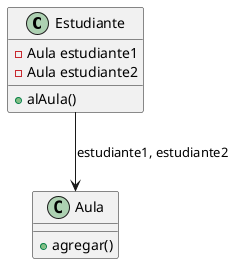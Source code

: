 @startuml
class Estudiante{
    - Aula estudiante1
    - Aula estudiante2
    + alAula()
}

class Aula{
    + agregar()
}

Estudiante --> Aula : "estudiante1, estudiante2"
@enduml